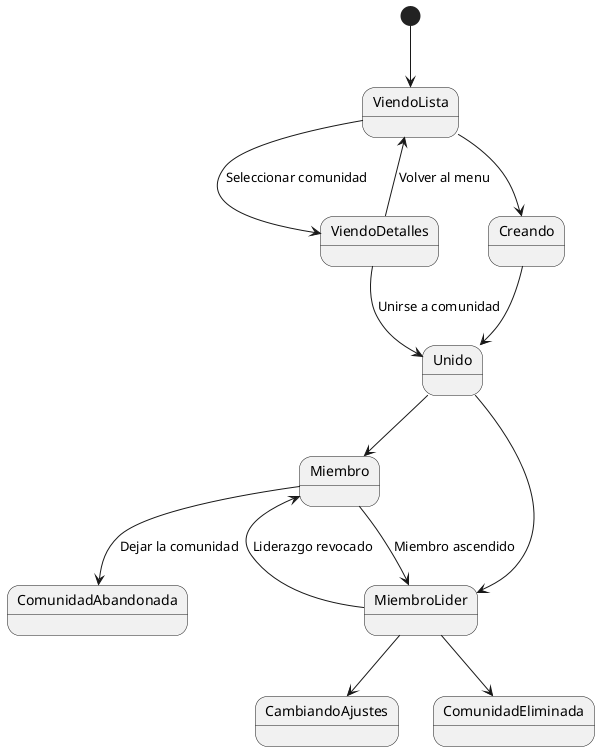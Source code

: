 @startuml
[*] --> ViendoLista

ViendoLista --> ViendoDetalles : Seleccionar comunidad
ViendoDetalles --> ViendoLista : Volver al menu

' Nueva lógica de unión
ViendoDetalles --> Unido : Unirse a comunidad
Creando --> Unido

Unido --> Miembro 
Unido --> MiembroLider

Miembro --> ComunidadAbandonada : Dejar la comunidad

' Nuevos estados y transiciones
ViendoLista --> Creando

MiembroLider --> CambiandoAjustes
MiembroLider --> ComunidadEliminada

' Transiciones entre Miembro y MiembroLider
Miembro --> MiembroLider : Miembro ascendido
MiembroLider --> Miembro : Liderazgo revocado
@enduml
